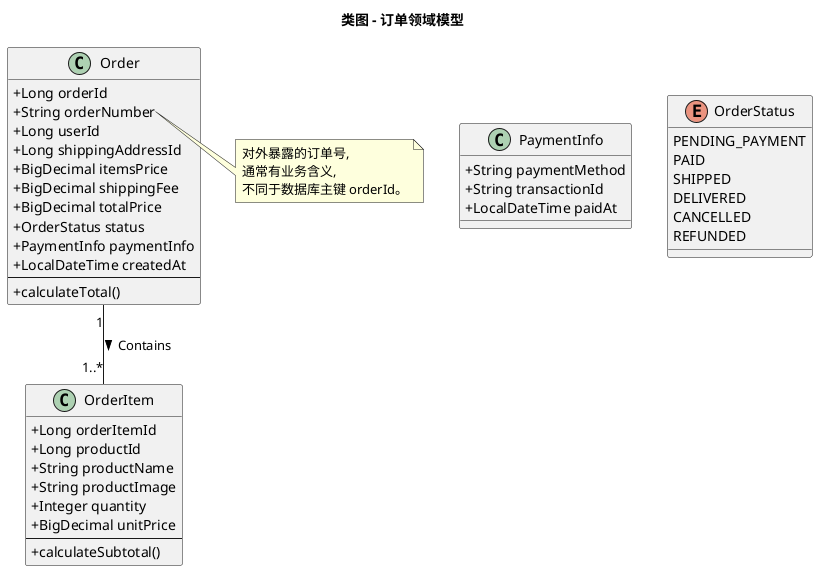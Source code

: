 @startuml
title "类图 - 订单领域模型"

skinparam classAttributeIconSize 0

class Order {
  + Long orderId
  + String orderNumber
  + Long userId
  + Long shippingAddressId
  + BigDecimal itemsPrice
  + BigDecimal shippingFee
  + BigDecimal totalPrice
  + OrderStatus status
  + PaymentInfo paymentInfo
  + LocalDateTime createdAt
  --
  + calculateTotal()
}

class OrderItem {
  + Long orderItemId
  + Long productId
  + String productName
  + String productImage
  + Integer quantity
  + BigDecimal unitPrice
  --
  + calculateSubtotal()
}

class PaymentInfo {
    + String paymentMethod
    + String transactionId
    + LocalDateTime paidAt
}

enum OrderStatus {
  PENDING_PAYMENT
  PAID
  SHIPPED
  DELIVERED
  CANCELLED
  REFUNDED
}

Order "1" -- "1..*" OrderItem : "Contains >"

note right of Order::orderNumber
  对外暴露的订单号,
  通常有业务含义,
  不同于数据库主键 orderId。
end note

@enduml 